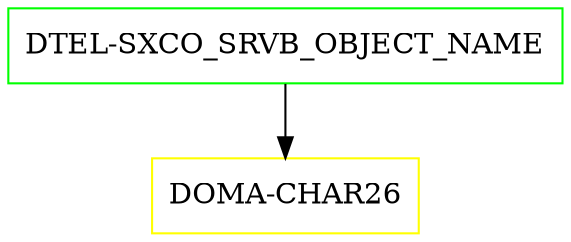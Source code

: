 digraph G {
  "DTEL-SXCO_SRVB_OBJECT_NAME" [shape=box,color=green];
  "DOMA-CHAR26" [shape=box,color=yellow,URL="./DOMA_CHAR26.html"];
  "DTEL-SXCO_SRVB_OBJECT_NAME" -> "DOMA-CHAR26";
}
